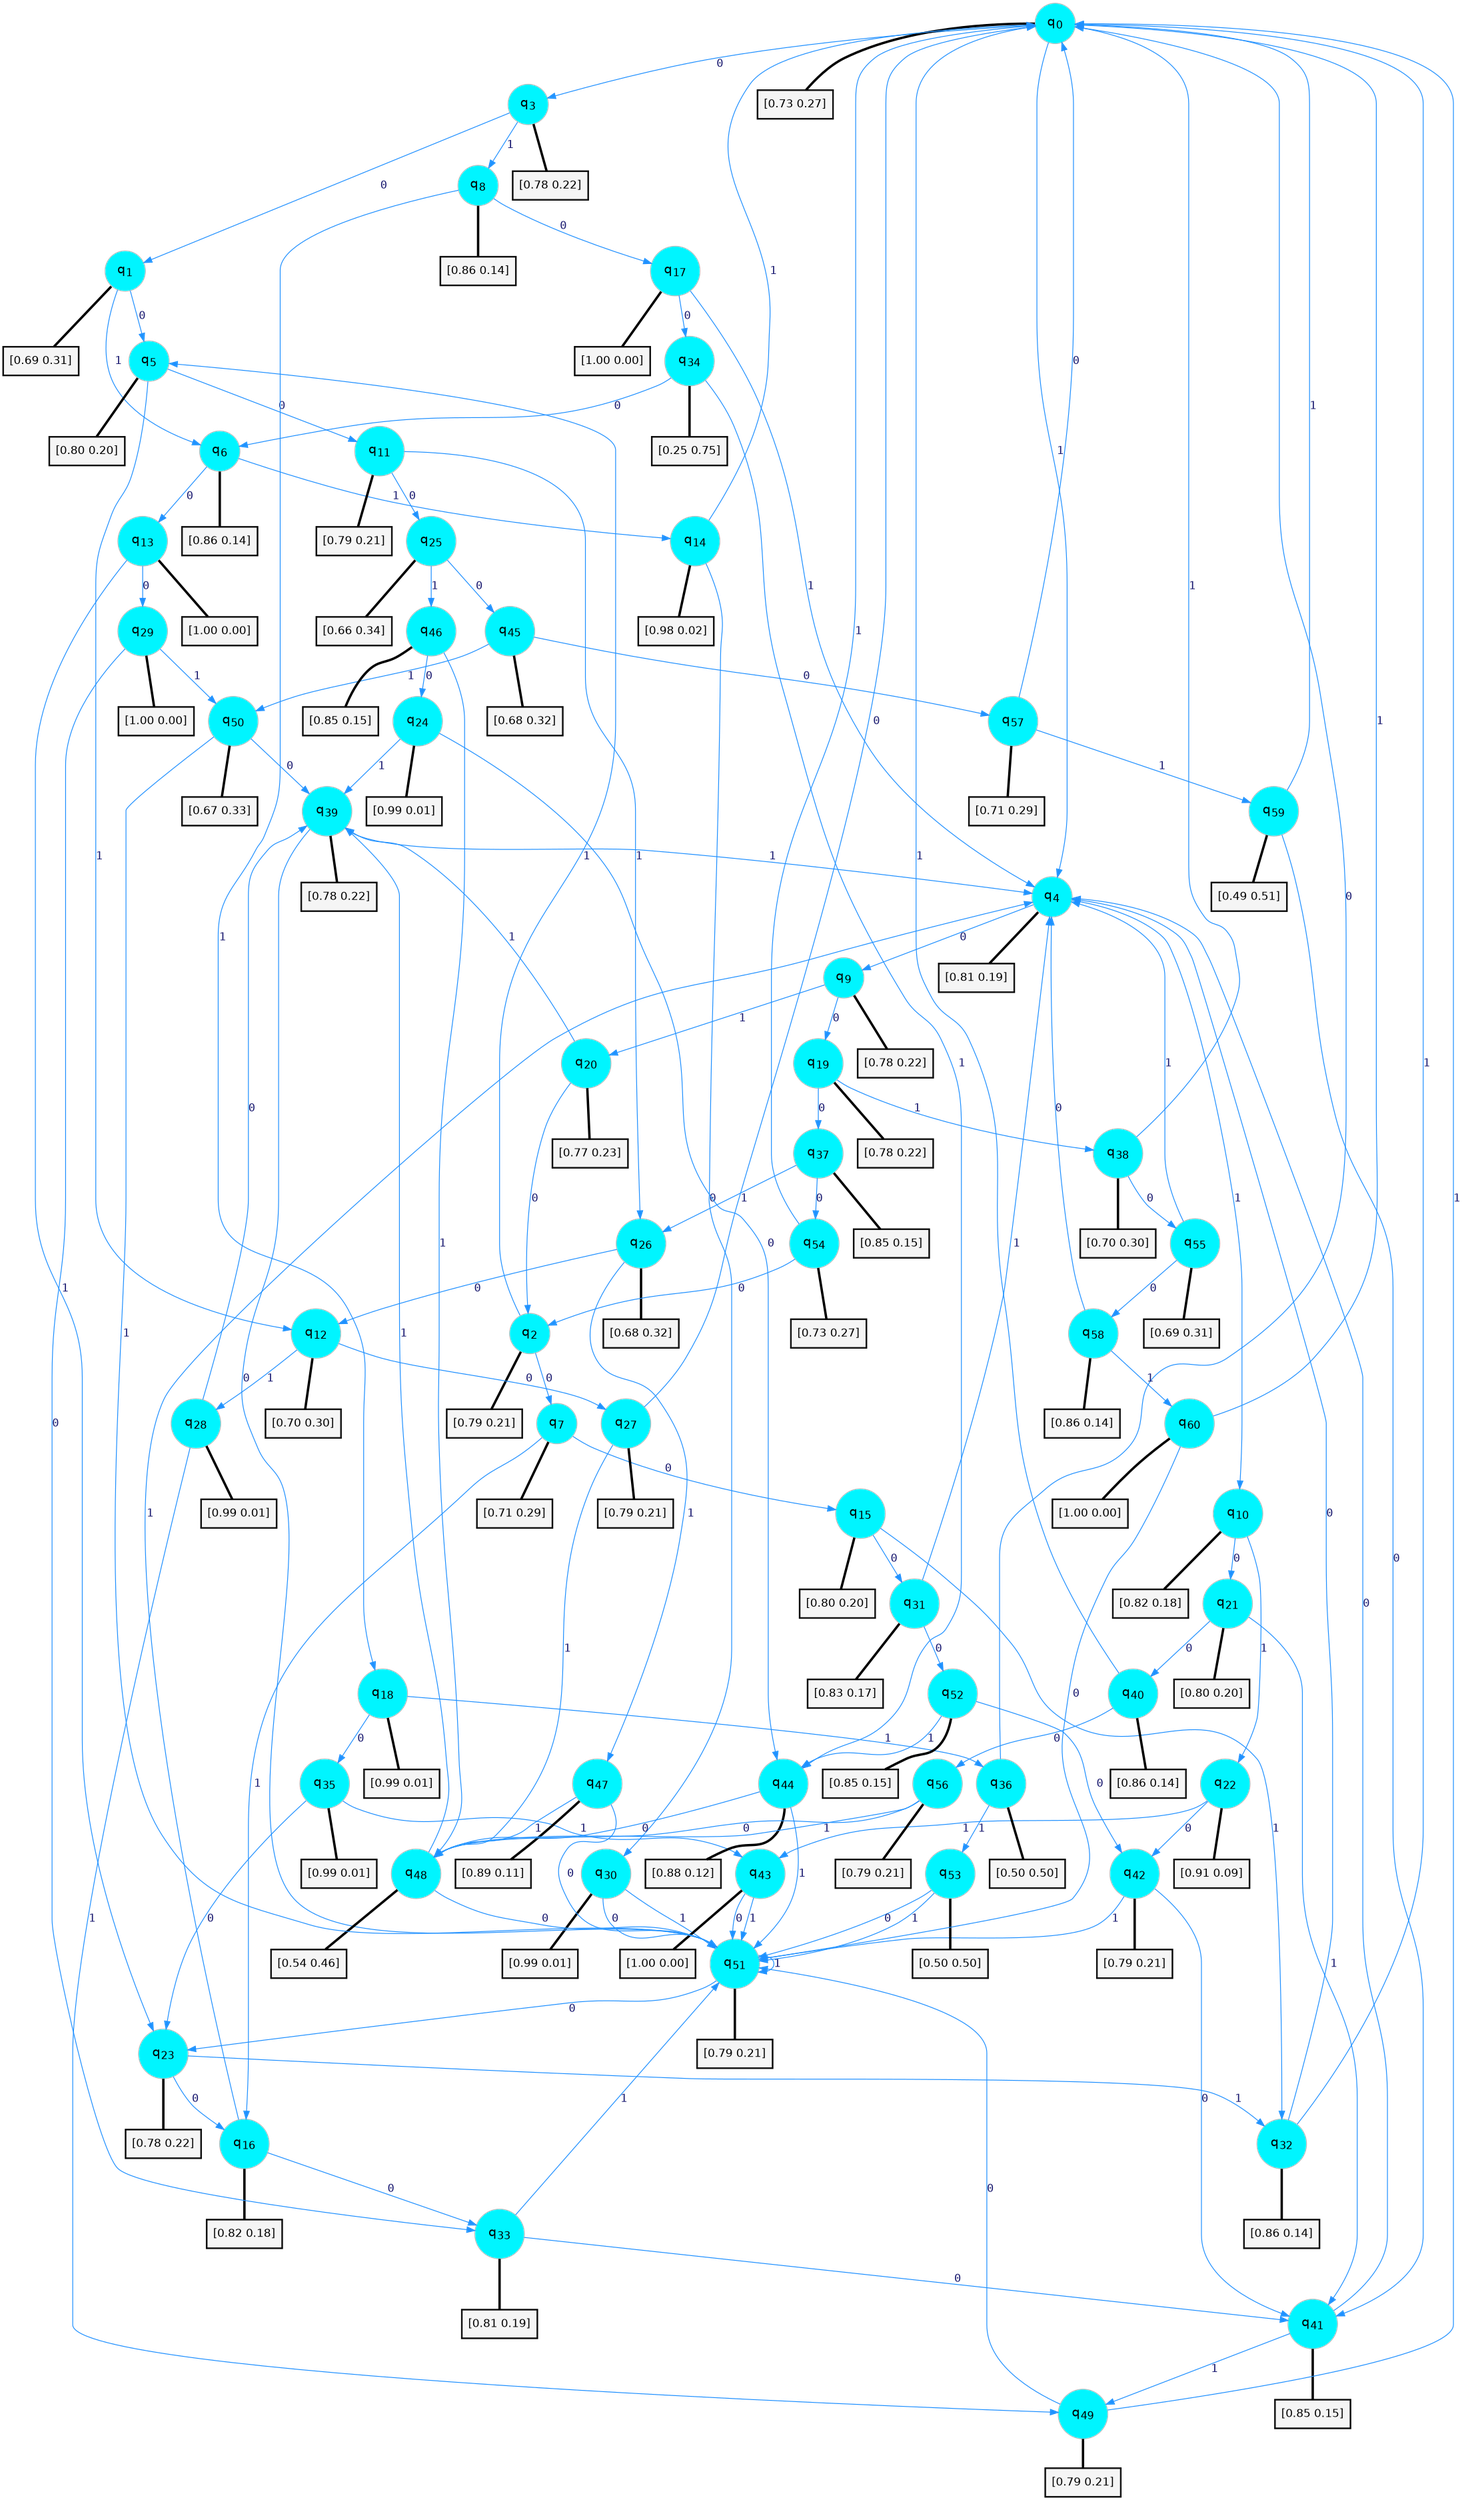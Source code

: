 digraph G {
graph [
bgcolor=transparent, dpi=300, rankdir=TD, size="40,25"];
node [
color=gray, fillcolor=turquoise1, fontcolor=black, fontname=Helvetica, fontsize=16, fontweight=bold, shape=circle, style=filled];
edge [
arrowsize=1, color=dodgerblue1, fontcolor=midnightblue, fontname=courier, fontweight=bold, penwidth=1, style=solid, weight=20];
0[label=<q<SUB>0</SUB>>];
1[label=<q<SUB>1</SUB>>];
2[label=<q<SUB>2</SUB>>];
3[label=<q<SUB>3</SUB>>];
4[label=<q<SUB>4</SUB>>];
5[label=<q<SUB>5</SUB>>];
6[label=<q<SUB>6</SUB>>];
7[label=<q<SUB>7</SUB>>];
8[label=<q<SUB>8</SUB>>];
9[label=<q<SUB>9</SUB>>];
10[label=<q<SUB>10</SUB>>];
11[label=<q<SUB>11</SUB>>];
12[label=<q<SUB>12</SUB>>];
13[label=<q<SUB>13</SUB>>];
14[label=<q<SUB>14</SUB>>];
15[label=<q<SUB>15</SUB>>];
16[label=<q<SUB>16</SUB>>];
17[label=<q<SUB>17</SUB>>];
18[label=<q<SUB>18</SUB>>];
19[label=<q<SUB>19</SUB>>];
20[label=<q<SUB>20</SUB>>];
21[label=<q<SUB>21</SUB>>];
22[label=<q<SUB>22</SUB>>];
23[label=<q<SUB>23</SUB>>];
24[label=<q<SUB>24</SUB>>];
25[label=<q<SUB>25</SUB>>];
26[label=<q<SUB>26</SUB>>];
27[label=<q<SUB>27</SUB>>];
28[label=<q<SUB>28</SUB>>];
29[label=<q<SUB>29</SUB>>];
30[label=<q<SUB>30</SUB>>];
31[label=<q<SUB>31</SUB>>];
32[label=<q<SUB>32</SUB>>];
33[label=<q<SUB>33</SUB>>];
34[label=<q<SUB>34</SUB>>];
35[label=<q<SUB>35</SUB>>];
36[label=<q<SUB>36</SUB>>];
37[label=<q<SUB>37</SUB>>];
38[label=<q<SUB>38</SUB>>];
39[label=<q<SUB>39</SUB>>];
40[label=<q<SUB>40</SUB>>];
41[label=<q<SUB>41</SUB>>];
42[label=<q<SUB>42</SUB>>];
43[label=<q<SUB>43</SUB>>];
44[label=<q<SUB>44</SUB>>];
45[label=<q<SUB>45</SUB>>];
46[label=<q<SUB>46</SUB>>];
47[label=<q<SUB>47</SUB>>];
48[label=<q<SUB>48</SUB>>];
49[label=<q<SUB>49</SUB>>];
50[label=<q<SUB>50</SUB>>];
51[label=<q<SUB>51</SUB>>];
52[label=<q<SUB>52</SUB>>];
53[label=<q<SUB>53</SUB>>];
54[label=<q<SUB>54</SUB>>];
55[label=<q<SUB>55</SUB>>];
56[label=<q<SUB>56</SUB>>];
57[label=<q<SUB>57</SUB>>];
58[label=<q<SUB>58</SUB>>];
59[label=<q<SUB>59</SUB>>];
60[label=<q<SUB>60</SUB>>];
61[label="[0.73 0.27]", shape=box,fontcolor=black, fontname=Helvetica, fontsize=14, penwidth=2, fillcolor=whitesmoke,color=black];
62[label="[0.69 0.31]", shape=box,fontcolor=black, fontname=Helvetica, fontsize=14, penwidth=2, fillcolor=whitesmoke,color=black];
63[label="[0.79 0.21]", shape=box,fontcolor=black, fontname=Helvetica, fontsize=14, penwidth=2, fillcolor=whitesmoke,color=black];
64[label="[0.78 0.22]", shape=box,fontcolor=black, fontname=Helvetica, fontsize=14, penwidth=2, fillcolor=whitesmoke,color=black];
65[label="[0.81 0.19]", shape=box,fontcolor=black, fontname=Helvetica, fontsize=14, penwidth=2, fillcolor=whitesmoke,color=black];
66[label="[0.80 0.20]", shape=box,fontcolor=black, fontname=Helvetica, fontsize=14, penwidth=2, fillcolor=whitesmoke,color=black];
67[label="[0.86 0.14]", shape=box,fontcolor=black, fontname=Helvetica, fontsize=14, penwidth=2, fillcolor=whitesmoke,color=black];
68[label="[0.71 0.29]", shape=box,fontcolor=black, fontname=Helvetica, fontsize=14, penwidth=2, fillcolor=whitesmoke,color=black];
69[label="[0.86 0.14]", shape=box,fontcolor=black, fontname=Helvetica, fontsize=14, penwidth=2, fillcolor=whitesmoke,color=black];
70[label="[0.78 0.22]", shape=box,fontcolor=black, fontname=Helvetica, fontsize=14, penwidth=2, fillcolor=whitesmoke,color=black];
71[label="[0.82 0.18]", shape=box,fontcolor=black, fontname=Helvetica, fontsize=14, penwidth=2, fillcolor=whitesmoke,color=black];
72[label="[0.79 0.21]", shape=box,fontcolor=black, fontname=Helvetica, fontsize=14, penwidth=2, fillcolor=whitesmoke,color=black];
73[label="[0.70 0.30]", shape=box,fontcolor=black, fontname=Helvetica, fontsize=14, penwidth=2, fillcolor=whitesmoke,color=black];
74[label="[1.00 0.00]", shape=box,fontcolor=black, fontname=Helvetica, fontsize=14, penwidth=2, fillcolor=whitesmoke,color=black];
75[label="[0.98 0.02]", shape=box,fontcolor=black, fontname=Helvetica, fontsize=14, penwidth=2, fillcolor=whitesmoke,color=black];
76[label="[0.80 0.20]", shape=box,fontcolor=black, fontname=Helvetica, fontsize=14, penwidth=2, fillcolor=whitesmoke,color=black];
77[label="[0.82 0.18]", shape=box,fontcolor=black, fontname=Helvetica, fontsize=14, penwidth=2, fillcolor=whitesmoke,color=black];
78[label="[1.00 0.00]", shape=box,fontcolor=black, fontname=Helvetica, fontsize=14, penwidth=2, fillcolor=whitesmoke,color=black];
79[label="[0.99 0.01]", shape=box,fontcolor=black, fontname=Helvetica, fontsize=14, penwidth=2, fillcolor=whitesmoke,color=black];
80[label="[0.78 0.22]", shape=box,fontcolor=black, fontname=Helvetica, fontsize=14, penwidth=2, fillcolor=whitesmoke,color=black];
81[label="[0.77 0.23]", shape=box,fontcolor=black, fontname=Helvetica, fontsize=14, penwidth=2, fillcolor=whitesmoke,color=black];
82[label="[0.80 0.20]", shape=box,fontcolor=black, fontname=Helvetica, fontsize=14, penwidth=2, fillcolor=whitesmoke,color=black];
83[label="[0.91 0.09]", shape=box,fontcolor=black, fontname=Helvetica, fontsize=14, penwidth=2, fillcolor=whitesmoke,color=black];
84[label="[0.78 0.22]", shape=box,fontcolor=black, fontname=Helvetica, fontsize=14, penwidth=2, fillcolor=whitesmoke,color=black];
85[label="[0.99 0.01]", shape=box,fontcolor=black, fontname=Helvetica, fontsize=14, penwidth=2, fillcolor=whitesmoke,color=black];
86[label="[0.66 0.34]", shape=box,fontcolor=black, fontname=Helvetica, fontsize=14, penwidth=2, fillcolor=whitesmoke,color=black];
87[label="[0.68 0.32]", shape=box,fontcolor=black, fontname=Helvetica, fontsize=14, penwidth=2, fillcolor=whitesmoke,color=black];
88[label="[0.79 0.21]", shape=box,fontcolor=black, fontname=Helvetica, fontsize=14, penwidth=2, fillcolor=whitesmoke,color=black];
89[label="[0.99 0.01]", shape=box,fontcolor=black, fontname=Helvetica, fontsize=14, penwidth=2, fillcolor=whitesmoke,color=black];
90[label="[1.00 0.00]", shape=box,fontcolor=black, fontname=Helvetica, fontsize=14, penwidth=2, fillcolor=whitesmoke,color=black];
91[label="[0.99 0.01]", shape=box,fontcolor=black, fontname=Helvetica, fontsize=14, penwidth=2, fillcolor=whitesmoke,color=black];
92[label="[0.83 0.17]", shape=box,fontcolor=black, fontname=Helvetica, fontsize=14, penwidth=2, fillcolor=whitesmoke,color=black];
93[label="[0.86 0.14]", shape=box,fontcolor=black, fontname=Helvetica, fontsize=14, penwidth=2, fillcolor=whitesmoke,color=black];
94[label="[0.81 0.19]", shape=box,fontcolor=black, fontname=Helvetica, fontsize=14, penwidth=2, fillcolor=whitesmoke,color=black];
95[label="[0.25 0.75]", shape=box,fontcolor=black, fontname=Helvetica, fontsize=14, penwidth=2, fillcolor=whitesmoke,color=black];
96[label="[0.99 0.01]", shape=box,fontcolor=black, fontname=Helvetica, fontsize=14, penwidth=2, fillcolor=whitesmoke,color=black];
97[label="[0.50 0.50]", shape=box,fontcolor=black, fontname=Helvetica, fontsize=14, penwidth=2, fillcolor=whitesmoke,color=black];
98[label="[0.85 0.15]", shape=box,fontcolor=black, fontname=Helvetica, fontsize=14, penwidth=2, fillcolor=whitesmoke,color=black];
99[label="[0.70 0.30]", shape=box,fontcolor=black, fontname=Helvetica, fontsize=14, penwidth=2, fillcolor=whitesmoke,color=black];
100[label="[0.78 0.22]", shape=box,fontcolor=black, fontname=Helvetica, fontsize=14, penwidth=2, fillcolor=whitesmoke,color=black];
101[label="[0.86 0.14]", shape=box,fontcolor=black, fontname=Helvetica, fontsize=14, penwidth=2, fillcolor=whitesmoke,color=black];
102[label="[0.85 0.15]", shape=box,fontcolor=black, fontname=Helvetica, fontsize=14, penwidth=2, fillcolor=whitesmoke,color=black];
103[label="[0.79 0.21]", shape=box,fontcolor=black, fontname=Helvetica, fontsize=14, penwidth=2, fillcolor=whitesmoke,color=black];
104[label="[1.00 0.00]", shape=box,fontcolor=black, fontname=Helvetica, fontsize=14, penwidth=2, fillcolor=whitesmoke,color=black];
105[label="[0.88 0.12]", shape=box,fontcolor=black, fontname=Helvetica, fontsize=14, penwidth=2, fillcolor=whitesmoke,color=black];
106[label="[0.68 0.32]", shape=box,fontcolor=black, fontname=Helvetica, fontsize=14, penwidth=2, fillcolor=whitesmoke,color=black];
107[label="[0.85 0.15]", shape=box,fontcolor=black, fontname=Helvetica, fontsize=14, penwidth=2, fillcolor=whitesmoke,color=black];
108[label="[0.89 0.11]", shape=box,fontcolor=black, fontname=Helvetica, fontsize=14, penwidth=2, fillcolor=whitesmoke,color=black];
109[label="[0.54 0.46]", shape=box,fontcolor=black, fontname=Helvetica, fontsize=14, penwidth=2, fillcolor=whitesmoke,color=black];
110[label="[0.79 0.21]", shape=box,fontcolor=black, fontname=Helvetica, fontsize=14, penwidth=2, fillcolor=whitesmoke,color=black];
111[label="[0.67 0.33]", shape=box,fontcolor=black, fontname=Helvetica, fontsize=14, penwidth=2, fillcolor=whitesmoke,color=black];
112[label="[0.79 0.21]", shape=box,fontcolor=black, fontname=Helvetica, fontsize=14, penwidth=2, fillcolor=whitesmoke,color=black];
113[label="[0.85 0.15]", shape=box,fontcolor=black, fontname=Helvetica, fontsize=14, penwidth=2, fillcolor=whitesmoke,color=black];
114[label="[0.50 0.50]", shape=box,fontcolor=black, fontname=Helvetica, fontsize=14, penwidth=2, fillcolor=whitesmoke,color=black];
115[label="[0.73 0.27]", shape=box,fontcolor=black, fontname=Helvetica, fontsize=14, penwidth=2, fillcolor=whitesmoke,color=black];
116[label="[0.69 0.31]", shape=box,fontcolor=black, fontname=Helvetica, fontsize=14, penwidth=2, fillcolor=whitesmoke,color=black];
117[label="[0.79 0.21]", shape=box,fontcolor=black, fontname=Helvetica, fontsize=14, penwidth=2, fillcolor=whitesmoke,color=black];
118[label="[0.71 0.29]", shape=box,fontcolor=black, fontname=Helvetica, fontsize=14, penwidth=2, fillcolor=whitesmoke,color=black];
119[label="[0.86 0.14]", shape=box,fontcolor=black, fontname=Helvetica, fontsize=14, penwidth=2, fillcolor=whitesmoke,color=black];
120[label="[0.49 0.51]", shape=box,fontcolor=black, fontname=Helvetica, fontsize=14, penwidth=2, fillcolor=whitesmoke,color=black];
121[label="[1.00 0.00]", shape=box,fontcolor=black, fontname=Helvetica, fontsize=14, penwidth=2, fillcolor=whitesmoke,color=black];
0->3 [label=0];
0->4 [label=1];
0->61 [arrowhead=none, penwidth=3,color=black];
1->5 [label=0];
1->6 [label=1];
1->62 [arrowhead=none, penwidth=3,color=black];
2->7 [label=0];
2->5 [label=1];
2->63 [arrowhead=none, penwidth=3,color=black];
3->1 [label=0];
3->8 [label=1];
3->64 [arrowhead=none, penwidth=3,color=black];
4->9 [label=0];
4->10 [label=1];
4->65 [arrowhead=none, penwidth=3,color=black];
5->11 [label=0];
5->12 [label=1];
5->66 [arrowhead=none, penwidth=3,color=black];
6->13 [label=0];
6->14 [label=1];
6->67 [arrowhead=none, penwidth=3,color=black];
7->15 [label=0];
7->16 [label=1];
7->68 [arrowhead=none, penwidth=3,color=black];
8->17 [label=0];
8->18 [label=1];
8->69 [arrowhead=none, penwidth=3,color=black];
9->19 [label=0];
9->20 [label=1];
9->70 [arrowhead=none, penwidth=3,color=black];
10->21 [label=0];
10->22 [label=1];
10->71 [arrowhead=none, penwidth=3,color=black];
11->25 [label=0];
11->26 [label=1];
11->72 [arrowhead=none, penwidth=3,color=black];
12->27 [label=0];
12->28 [label=1];
12->73 [arrowhead=none, penwidth=3,color=black];
13->29 [label=0];
13->23 [label=1];
13->74 [arrowhead=none, penwidth=3,color=black];
14->30 [label=0];
14->0 [label=1];
14->75 [arrowhead=none, penwidth=3,color=black];
15->31 [label=0];
15->32 [label=1];
15->76 [arrowhead=none, penwidth=3,color=black];
16->33 [label=0];
16->4 [label=1];
16->77 [arrowhead=none, penwidth=3,color=black];
17->34 [label=0];
17->4 [label=1];
17->78 [arrowhead=none, penwidth=3,color=black];
18->35 [label=0];
18->36 [label=1];
18->79 [arrowhead=none, penwidth=3,color=black];
19->37 [label=0];
19->38 [label=1];
19->80 [arrowhead=none, penwidth=3,color=black];
20->2 [label=0];
20->39 [label=1];
20->81 [arrowhead=none, penwidth=3,color=black];
21->40 [label=0];
21->41 [label=1];
21->82 [arrowhead=none, penwidth=3,color=black];
22->42 [label=0];
22->43 [label=1];
22->83 [arrowhead=none, penwidth=3,color=black];
23->16 [label=0];
23->32 [label=1];
23->84 [arrowhead=none, penwidth=3,color=black];
24->44 [label=0];
24->39 [label=1];
24->85 [arrowhead=none, penwidth=3,color=black];
25->45 [label=0];
25->46 [label=1];
25->86 [arrowhead=none, penwidth=3,color=black];
26->12 [label=0];
26->47 [label=1];
26->87 [arrowhead=none, penwidth=3,color=black];
27->0 [label=0];
27->48 [label=1];
27->88 [arrowhead=none, penwidth=3,color=black];
28->39 [label=0];
28->49 [label=1];
28->89 [arrowhead=none, penwidth=3,color=black];
29->33 [label=0];
29->50 [label=1];
29->90 [arrowhead=none, penwidth=3,color=black];
30->51 [label=0];
30->51 [label=1];
30->91 [arrowhead=none, penwidth=3,color=black];
31->52 [label=0];
31->4 [label=1];
31->92 [arrowhead=none, penwidth=3,color=black];
32->4 [label=0];
32->0 [label=1];
32->93 [arrowhead=none, penwidth=3,color=black];
33->41 [label=0];
33->51 [label=1];
33->94 [arrowhead=none, penwidth=3,color=black];
34->6 [label=0];
34->44 [label=1];
34->95 [arrowhead=none, penwidth=3,color=black];
35->23 [label=0];
35->43 [label=1];
35->96 [arrowhead=none, penwidth=3,color=black];
36->0 [label=0];
36->53 [label=1];
36->97 [arrowhead=none, penwidth=3,color=black];
37->54 [label=0];
37->26 [label=1];
37->98 [arrowhead=none, penwidth=3,color=black];
38->55 [label=0];
38->0 [label=1];
38->99 [arrowhead=none, penwidth=3,color=black];
39->51 [label=0];
39->4 [label=1];
39->100 [arrowhead=none, penwidth=3,color=black];
40->56 [label=0];
40->0 [label=1];
40->101 [arrowhead=none, penwidth=3,color=black];
41->4 [label=0];
41->49 [label=1];
41->102 [arrowhead=none, penwidth=3,color=black];
42->41 [label=0];
42->51 [label=1];
42->103 [arrowhead=none, penwidth=3,color=black];
43->51 [label=0];
43->51 [label=1];
43->104 [arrowhead=none, penwidth=3,color=black];
44->48 [label=0];
44->51 [label=1];
44->105 [arrowhead=none, penwidth=3,color=black];
45->57 [label=0];
45->50 [label=1];
45->106 [arrowhead=none, penwidth=3,color=black];
46->24 [label=0];
46->48 [label=1];
46->107 [arrowhead=none, penwidth=3,color=black];
47->51 [label=0];
47->48 [label=1];
47->108 [arrowhead=none, penwidth=3,color=black];
48->51 [label=0];
48->39 [label=1];
48->109 [arrowhead=none, penwidth=3,color=black];
49->51 [label=0];
49->0 [label=1];
49->110 [arrowhead=none, penwidth=3,color=black];
50->39 [label=0];
50->51 [label=1];
50->111 [arrowhead=none, penwidth=3,color=black];
51->23 [label=0];
51->51 [label=1];
51->112 [arrowhead=none, penwidth=3,color=black];
52->42 [label=0];
52->44 [label=1];
52->113 [arrowhead=none, penwidth=3,color=black];
53->51 [label=0];
53->51 [label=1];
53->114 [arrowhead=none, penwidth=3,color=black];
54->2 [label=0];
54->0 [label=1];
54->115 [arrowhead=none, penwidth=3,color=black];
55->58 [label=0];
55->4 [label=1];
55->116 [arrowhead=none, penwidth=3,color=black];
56->48 [label=0];
56->48 [label=1];
56->117 [arrowhead=none, penwidth=3,color=black];
57->0 [label=0];
57->59 [label=1];
57->118 [arrowhead=none, penwidth=3,color=black];
58->4 [label=0];
58->60 [label=1];
58->119 [arrowhead=none, penwidth=3,color=black];
59->41 [label=0];
59->0 [label=1];
59->120 [arrowhead=none, penwidth=3,color=black];
60->51 [label=0];
60->0 [label=1];
60->121 [arrowhead=none, penwidth=3,color=black];
}

